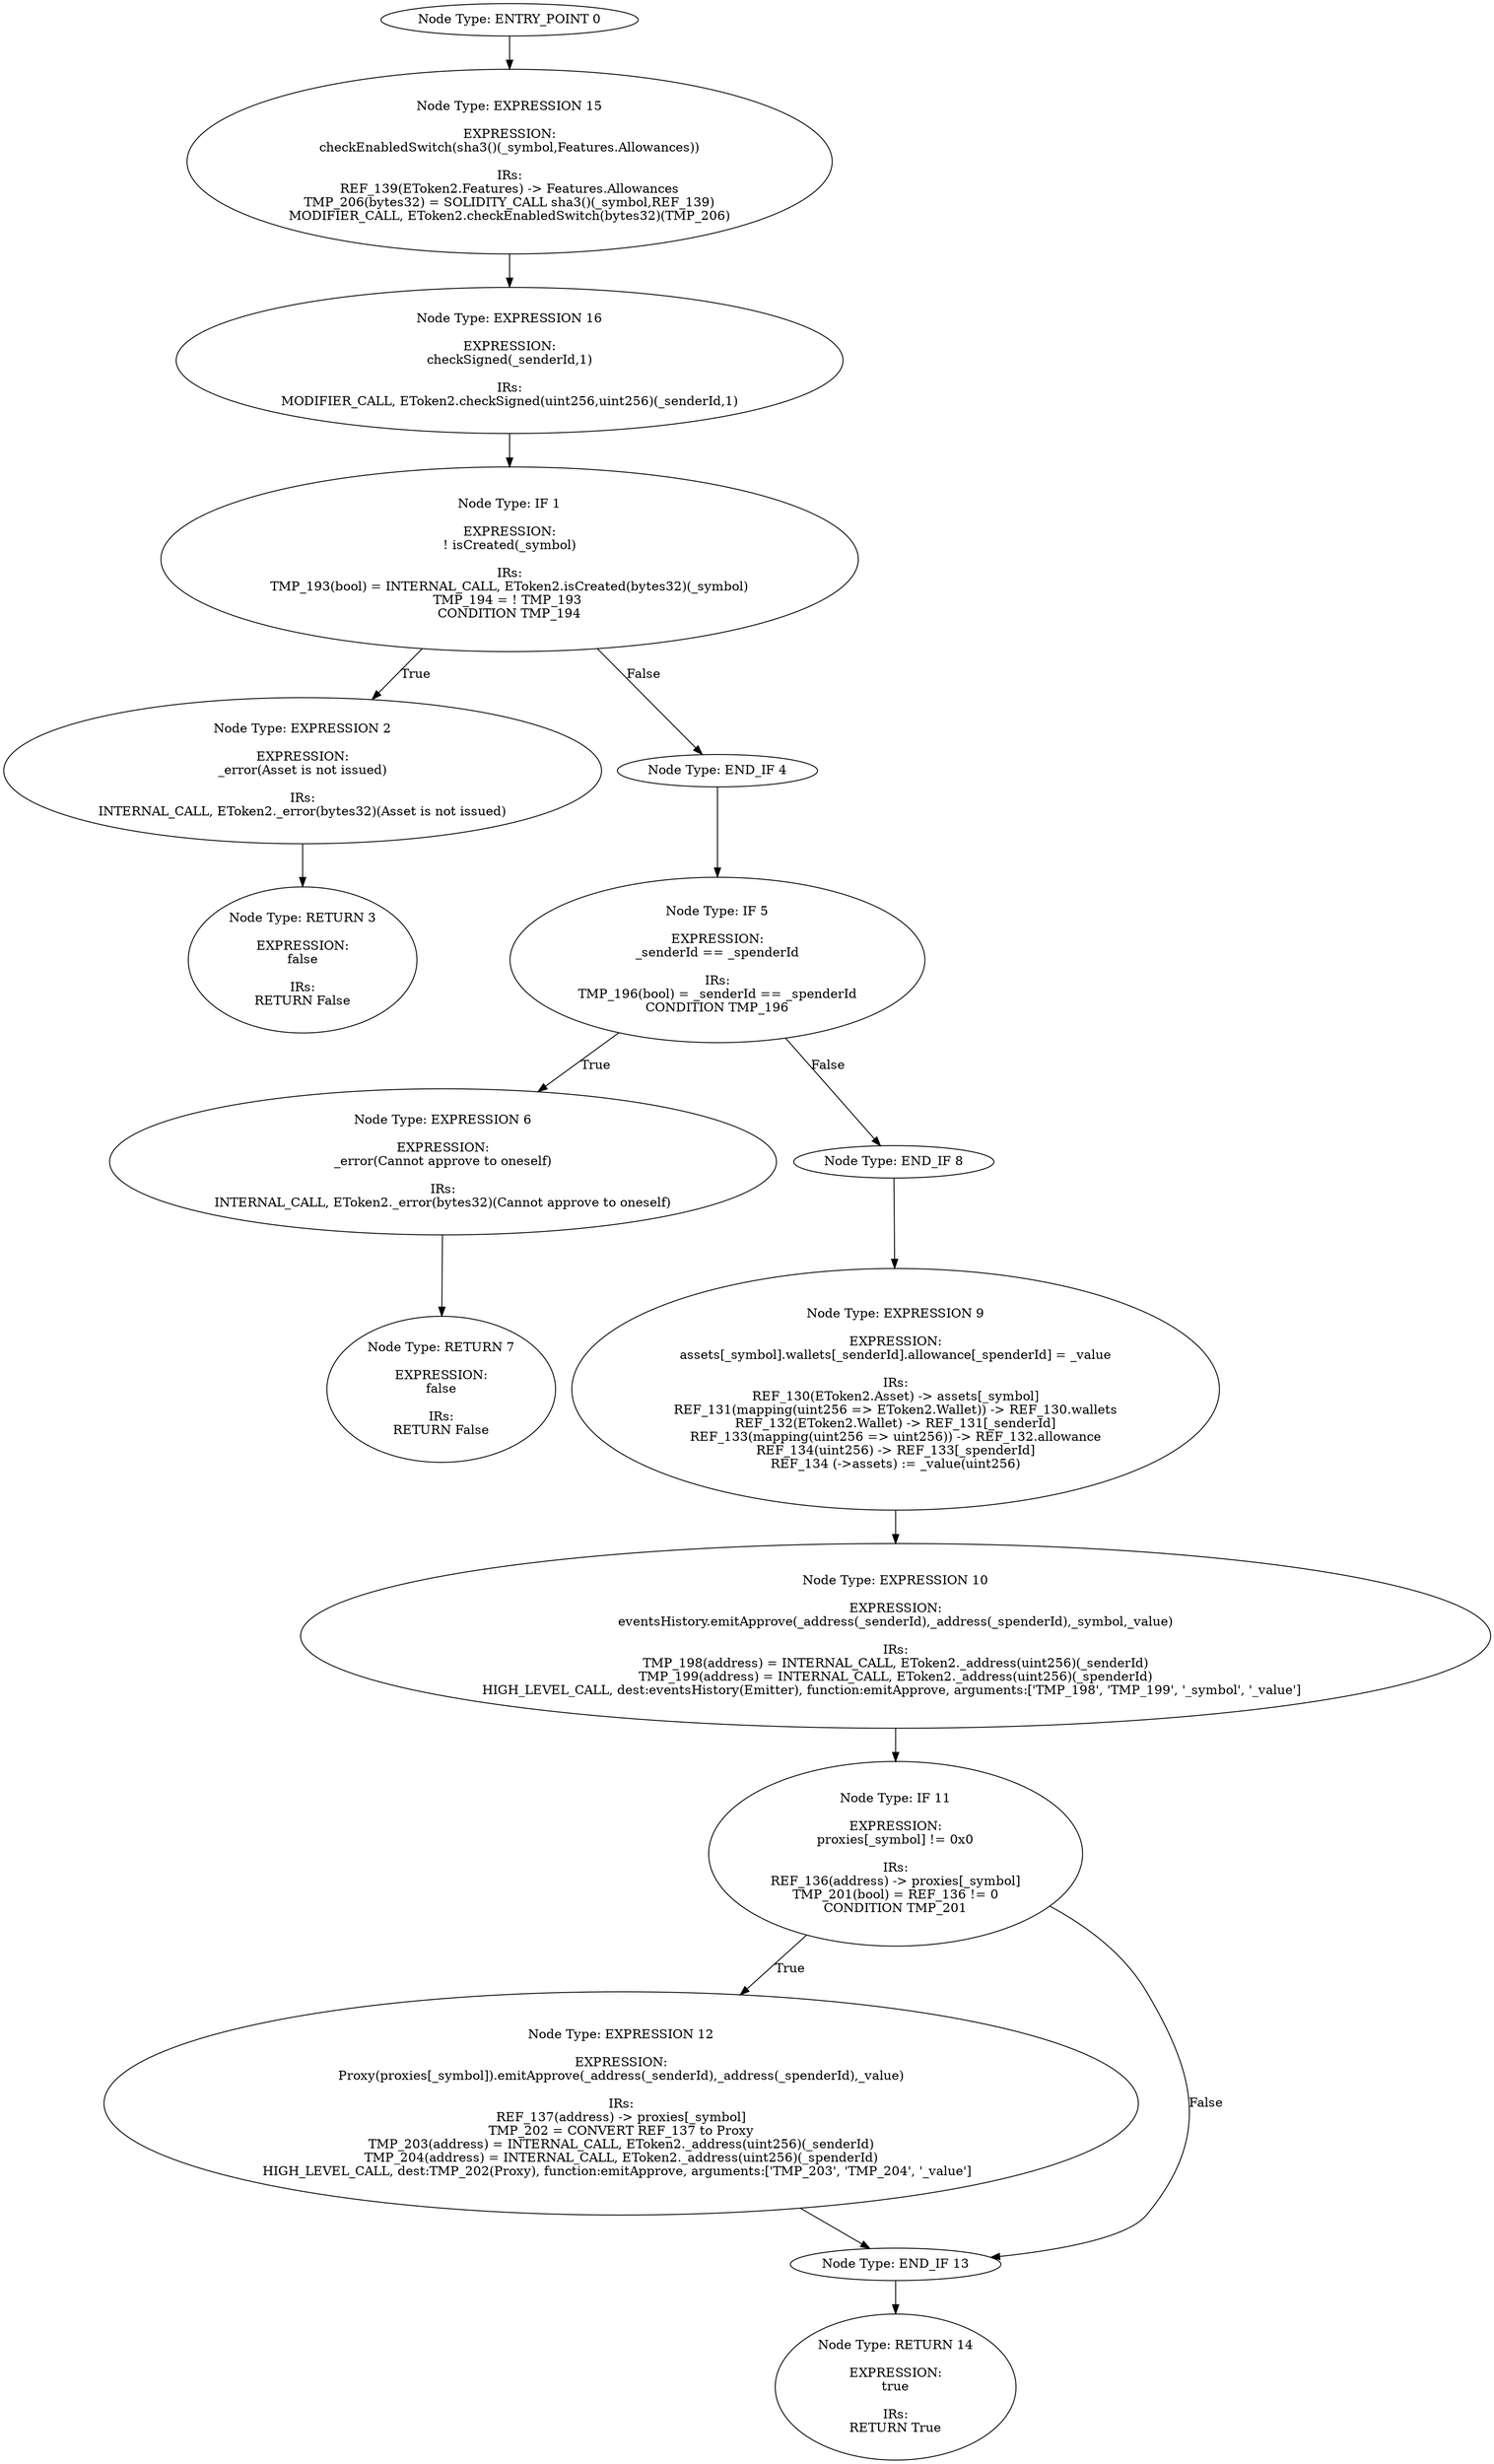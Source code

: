 digraph{
0[label="Node Type: ENTRY_POINT 0
"];
0->15;
1[label="Node Type: IF 1

EXPRESSION:
! isCreated(_symbol)

IRs:
TMP_193(bool) = INTERNAL_CALL, EToken2.isCreated(bytes32)(_symbol)
TMP_194 = ! TMP_193 
CONDITION TMP_194"];
1->2[label="True"];
1->4[label="False"];
2[label="Node Type: EXPRESSION 2

EXPRESSION:
_error(Asset is not issued)

IRs:
INTERNAL_CALL, EToken2._error(bytes32)(Asset is not issued)"];
2->3;
3[label="Node Type: RETURN 3

EXPRESSION:
false

IRs:
RETURN False"];
4[label="Node Type: END_IF 4
"];
4->5;
5[label="Node Type: IF 5

EXPRESSION:
_senderId == _spenderId

IRs:
TMP_196(bool) = _senderId == _spenderId
CONDITION TMP_196"];
5->6[label="True"];
5->8[label="False"];
6[label="Node Type: EXPRESSION 6

EXPRESSION:
_error(Cannot approve to oneself)

IRs:
INTERNAL_CALL, EToken2._error(bytes32)(Cannot approve to oneself)"];
6->7;
7[label="Node Type: RETURN 7

EXPRESSION:
false

IRs:
RETURN False"];
8[label="Node Type: END_IF 8
"];
8->9;
9[label="Node Type: EXPRESSION 9

EXPRESSION:
assets[_symbol].wallets[_senderId].allowance[_spenderId] = _value

IRs:
REF_130(EToken2.Asset) -> assets[_symbol]
REF_131(mapping(uint256 => EToken2.Wallet)) -> REF_130.wallets
REF_132(EToken2.Wallet) -> REF_131[_senderId]
REF_133(mapping(uint256 => uint256)) -> REF_132.allowance
REF_134(uint256) -> REF_133[_spenderId]
REF_134 (->assets) := _value(uint256)"];
9->10;
10[label="Node Type: EXPRESSION 10

EXPRESSION:
eventsHistory.emitApprove(_address(_senderId),_address(_spenderId),_symbol,_value)

IRs:
TMP_198(address) = INTERNAL_CALL, EToken2._address(uint256)(_senderId)
TMP_199(address) = INTERNAL_CALL, EToken2._address(uint256)(_spenderId)
HIGH_LEVEL_CALL, dest:eventsHistory(Emitter), function:emitApprove, arguments:['TMP_198', 'TMP_199', '_symbol', '_value']  "];
10->11;
11[label="Node Type: IF 11

EXPRESSION:
proxies[_symbol] != 0x0

IRs:
REF_136(address) -> proxies[_symbol]
TMP_201(bool) = REF_136 != 0
CONDITION TMP_201"];
11->12[label="True"];
11->13[label="False"];
12[label="Node Type: EXPRESSION 12

EXPRESSION:
Proxy(proxies[_symbol]).emitApprove(_address(_senderId),_address(_spenderId),_value)

IRs:
REF_137(address) -> proxies[_symbol]
TMP_202 = CONVERT REF_137 to Proxy
TMP_203(address) = INTERNAL_CALL, EToken2._address(uint256)(_senderId)
TMP_204(address) = INTERNAL_CALL, EToken2._address(uint256)(_spenderId)
HIGH_LEVEL_CALL, dest:TMP_202(Proxy), function:emitApprove, arguments:['TMP_203', 'TMP_204', '_value']  "];
12->13;
13[label="Node Type: END_IF 13
"];
13->14;
14[label="Node Type: RETURN 14

EXPRESSION:
true

IRs:
RETURN True"];
15[label="Node Type: EXPRESSION 15

EXPRESSION:
checkEnabledSwitch(sha3()(_symbol,Features.Allowances))

IRs:
REF_139(EToken2.Features) -> Features.Allowances
TMP_206(bytes32) = SOLIDITY_CALL sha3()(_symbol,REF_139)
MODIFIER_CALL, EToken2.checkEnabledSwitch(bytes32)(TMP_206)"];
15->16;
16[label="Node Type: EXPRESSION 16

EXPRESSION:
checkSigned(_senderId,1)

IRs:
MODIFIER_CALL, EToken2.checkSigned(uint256,uint256)(_senderId,1)"];
16->1;
}
